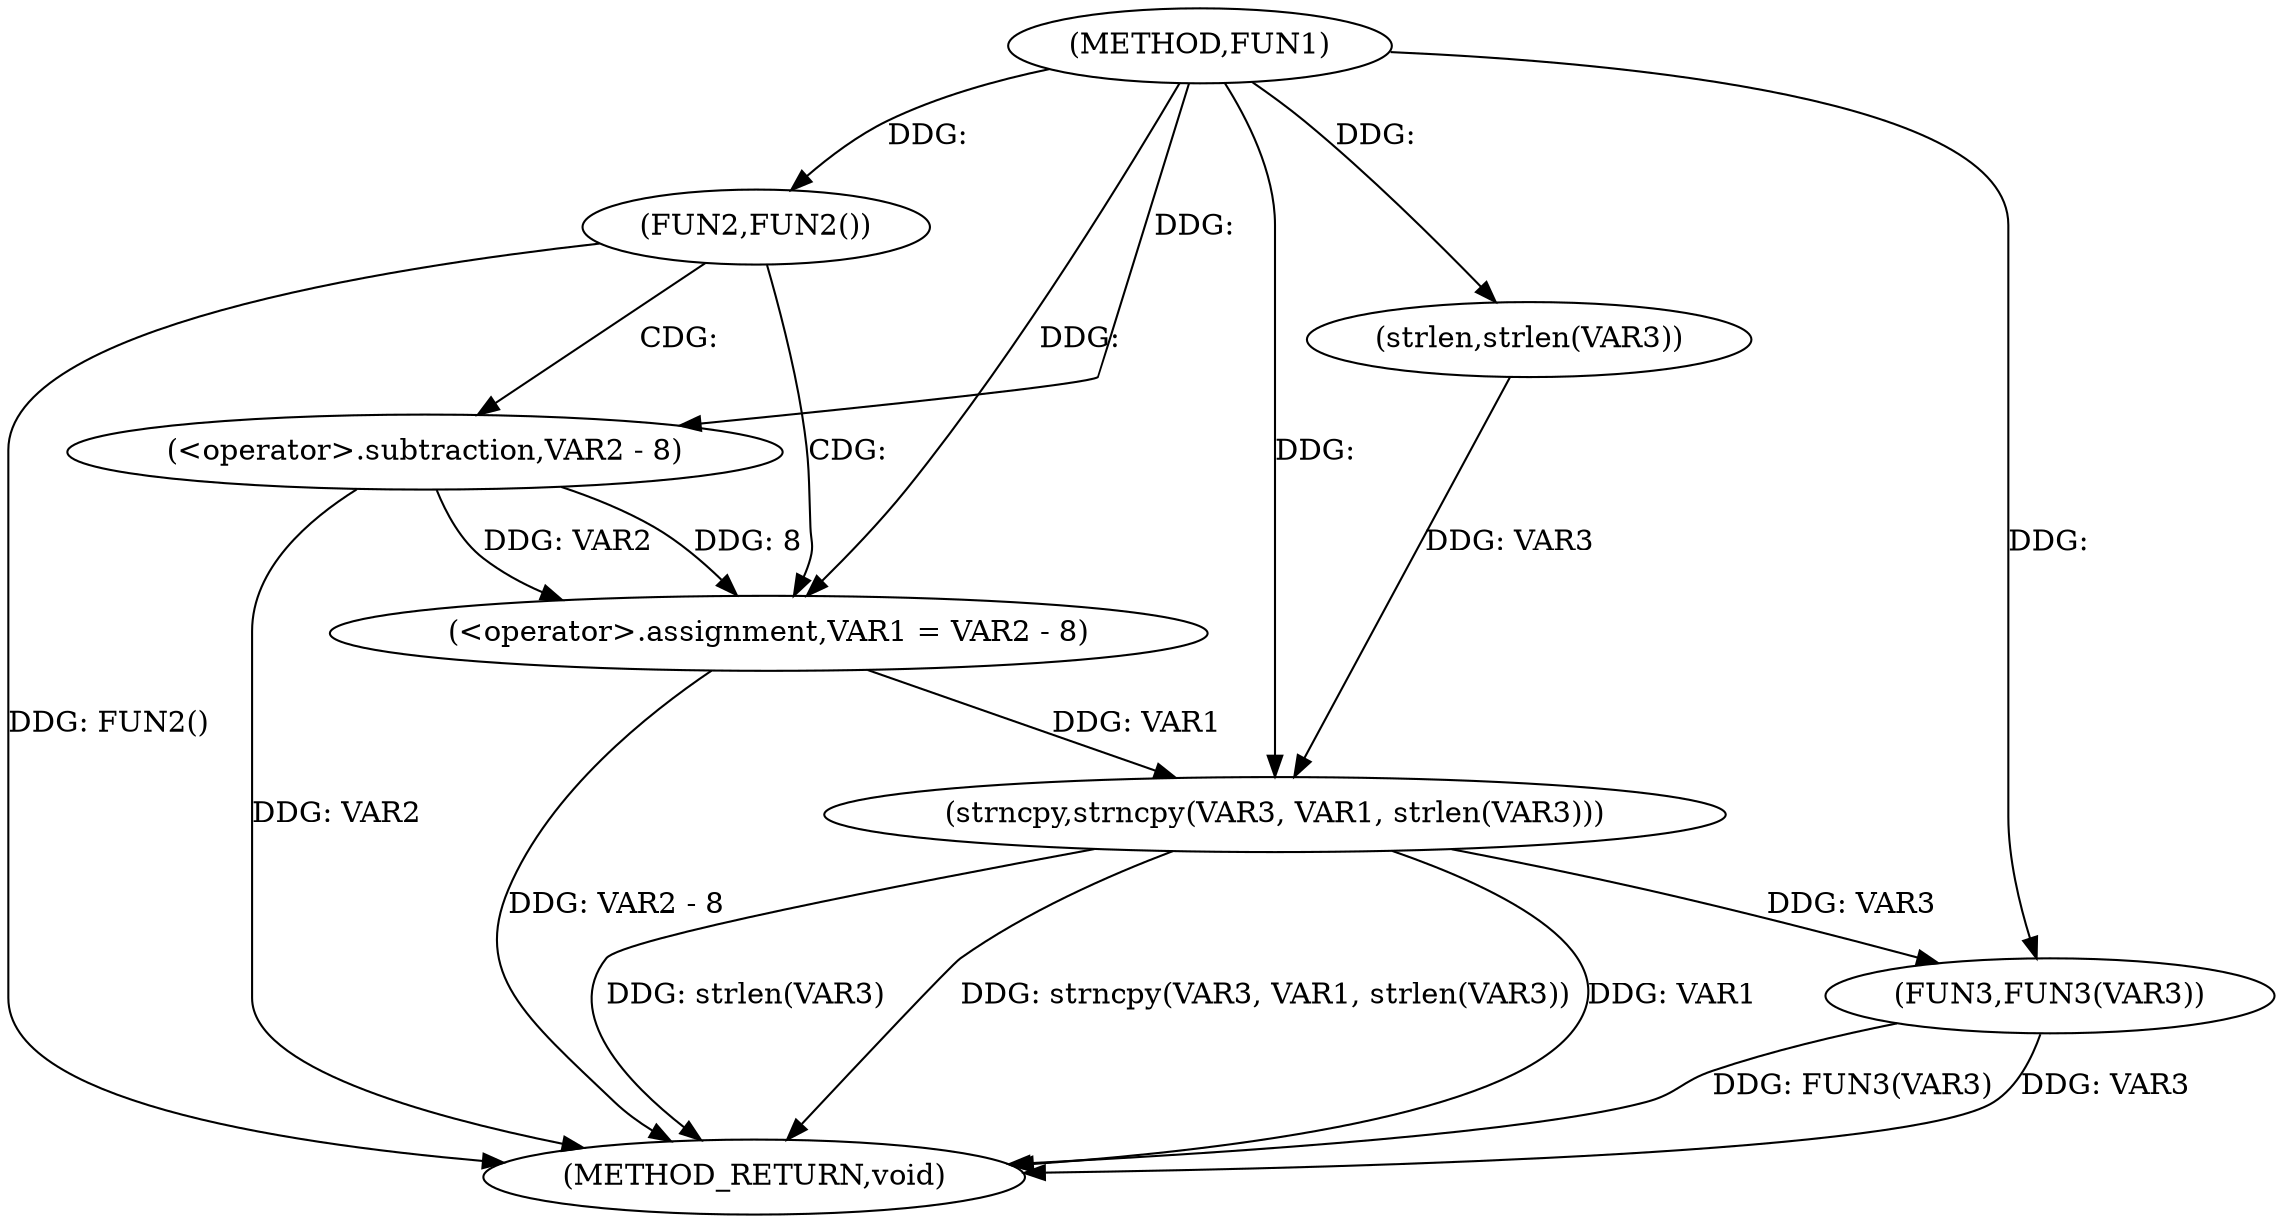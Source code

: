 digraph FUN1 {  
"1000100" [label = "(METHOD,FUN1)" ]
"1000121" [label = "(METHOD_RETURN,void)" ]
"1000105" [label = "(FUN2,FUN2())" ]
"1000107" [label = "(<operator>.assignment,VAR1 = VAR2 - 8)" ]
"1000109" [label = "(<operator>.subtraction,VAR2 - 8)" ]
"1000114" [label = "(strncpy,strncpy(VAR3, VAR1, strlen(VAR3)))" ]
"1000117" [label = "(strlen,strlen(VAR3))" ]
"1000119" [label = "(FUN3,FUN3(VAR3))" ]
  "1000114" -> "1000121"  [ label = "DDG: strlen(VAR3)"] 
  "1000105" -> "1000121"  [ label = "DDG: FUN2()"] 
  "1000114" -> "1000121"  [ label = "DDG: strncpy(VAR3, VAR1, strlen(VAR3))"] 
  "1000119" -> "1000121"  [ label = "DDG: FUN3(VAR3)"] 
  "1000114" -> "1000121"  [ label = "DDG: VAR1"] 
  "1000107" -> "1000121"  [ label = "DDG: VAR2 - 8"] 
  "1000109" -> "1000121"  [ label = "DDG: VAR2"] 
  "1000119" -> "1000121"  [ label = "DDG: VAR3"] 
  "1000100" -> "1000105"  [ label = "DDG: "] 
  "1000109" -> "1000107"  [ label = "DDG: VAR2"] 
  "1000109" -> "1000107"  [ label = "DDG: 8"] 
  "1000100" -> "1000107"  [ label = "DDG: "] 
  "1000100" -> "1000109"  [ label = "DDG: "] 
  "1000117" -> "1000114"  [ label = "DDG: VAR3"] 
  "1000100" -> "1000114"  [ label = "DDG: "] 
  "1000107" -> "1000114"  [ label = "DDG: VAR1"] 
  "1000100" -> "1000117"  [ label = "DDG: "] 
  "1000114" -> "1000119"  [ label = "DDG: VAR3"] 
  "1000100" -> "1000119"  [ label = "DDG: "] 
  "1000105" -> "1000109"  [ label = "CDG: "] 
  "1000105" -> "1000107"  [ label = "CDG: "] 
}
